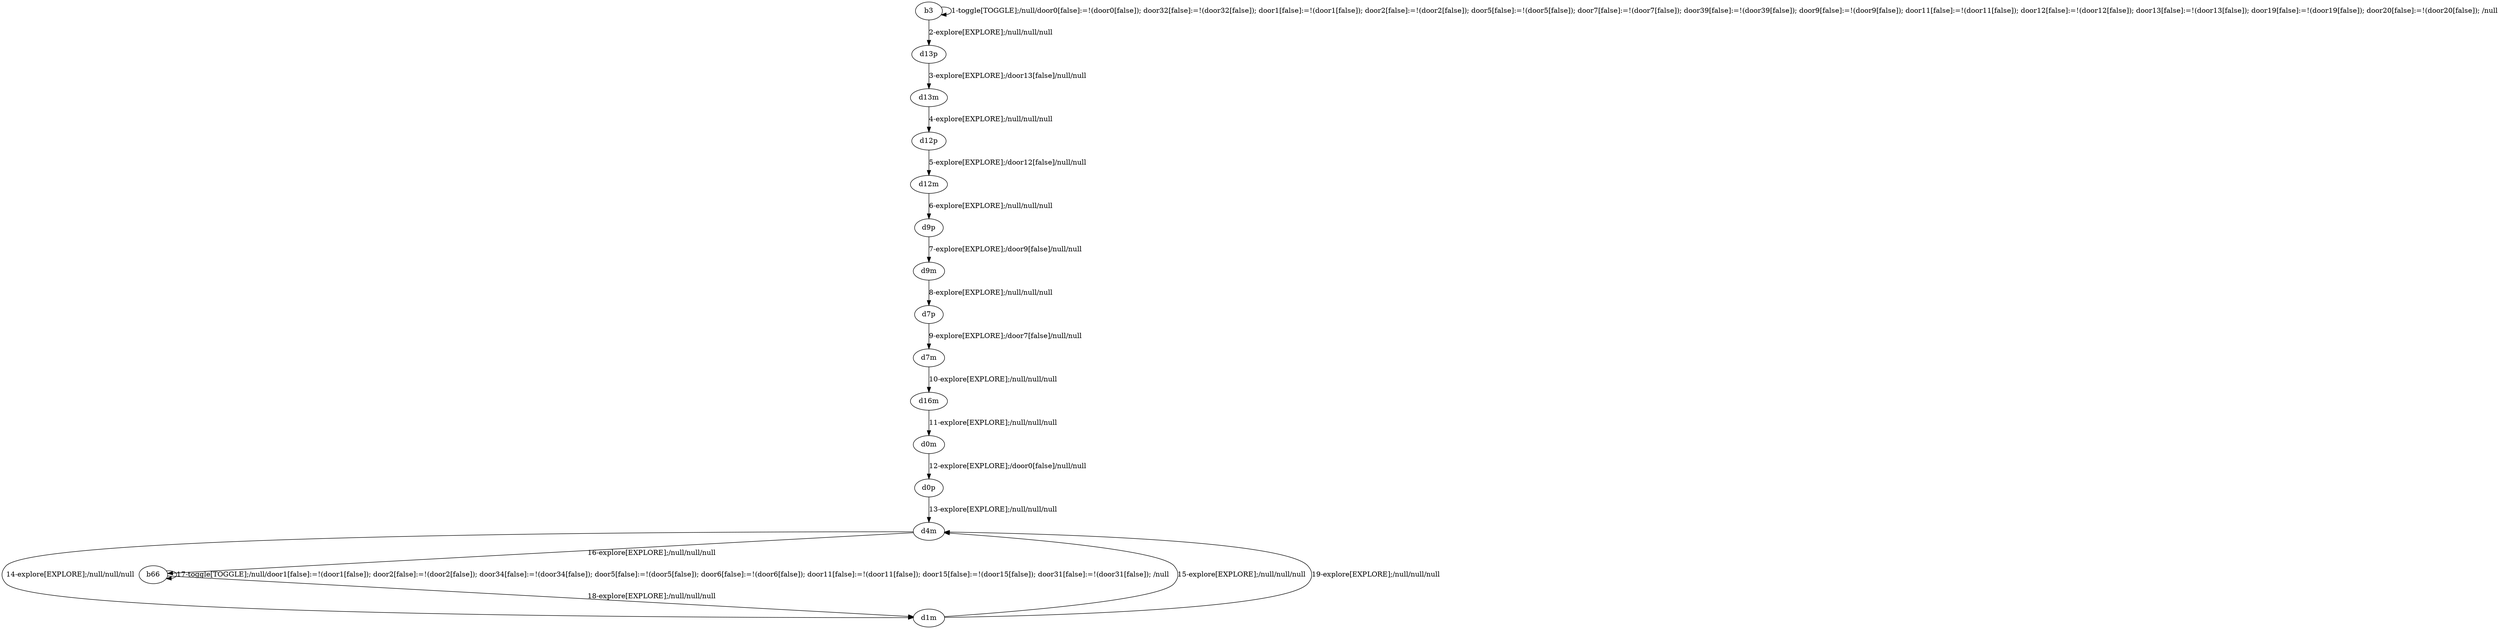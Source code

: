 # Total number of goals covered by this test: 6
# d4m --> b66
# b66 --> b66
# d0p --> d4m
# d4m --> d1m
# d1m --> d4m
# b66 --> d1m

digraph g {
"b3" -> "b3" [label = "1-toggle[TOGGLE];/null/door0[false]:=!(door0[false]); door32[false]:=!(door32[false]); door1[false]:=!(door1[false]); door2[false]:=!(door2[false]); door5[false]:=!(door5[false]); door7[false]:=!(door7[false]); door39[false]:=!(door39[false]); door9[false]:=!(door9[false]); door11[false]:=!(door11[false]); door12[false]:=!(door12[false]); door13[false]:=!(door13[false]); door19[false]:=!(door19[false]); door20[false]:=!(door20[false]); /null"];
"b3" -> "d13p" [label = "2-explore[EXPLORE];/null/null/null"];
"d13p" -> "d13m" [label = "3-explore[EXPLORE];/door13[false]/null/null"];
"d13m" -> "d12p" [label = "4-explore[EXPLORE];/null/null/null"];
"d12p" -> "d12m" [label = "5-explore[EXPLORE];/door12[false]/null/null"];
"d12m" -> "d9p" [label = "6-explore[EXPLORE];/null/null/null"];
"d9p" -> "d9m" [label = "7-explore[EXPLORE];/door9[false]/null/null"];
"d9m" -> "d7p" [label = "8-explore[EXPLORE];/null/null/null"];
"d7p" -> "d7m" [label = "9-explore[EXPLORE];/door7[false]/null/null"];
"d7m" -> "d16m" [label = "10-explore[EXPLORE];/null/null/null"];
"d16m" -> "d0m" [label = "11-explore[EXPLORE];/null/null/null"];
"d0m" -> "d0p" [label = "12-explore[EXPLORE];/door0[false]/null/null"];
"d0p" -> "d4m" [label = "13-explore[EXPLORE];/null/null/null"];
"d4m" -> "d1m" [label = "14-explore[EXPLORE];/null/null/null"];
"d1m" -> "d4m" [label = "15-explore[EXPLORE];/null/null/null"];
"d4m" -> "b66" [label = "16-explore[EXPLORE];/null/null/null"];
"b66" -> "b66" [label = "17-toggle[TOGGLE];/null/door1[false]:=!(door1[false]); door2[false]:=!(door2[false]); door34[false]:=!(door34[false]); door5[false]:=!(door5[false]); door6[false]:=!(door6[false]); door11[false]:=!(door11[false]); door15[false]:=!(door15[false]); door31[false]:=!(door31[false]); /null"];
"b66" -> "d1m" [label = "18-explore[EXPLORE];/null/null/null"];
"d1m" -> "d4m" [label = "19-explore[EXPLORE];/null/null/null"];
}